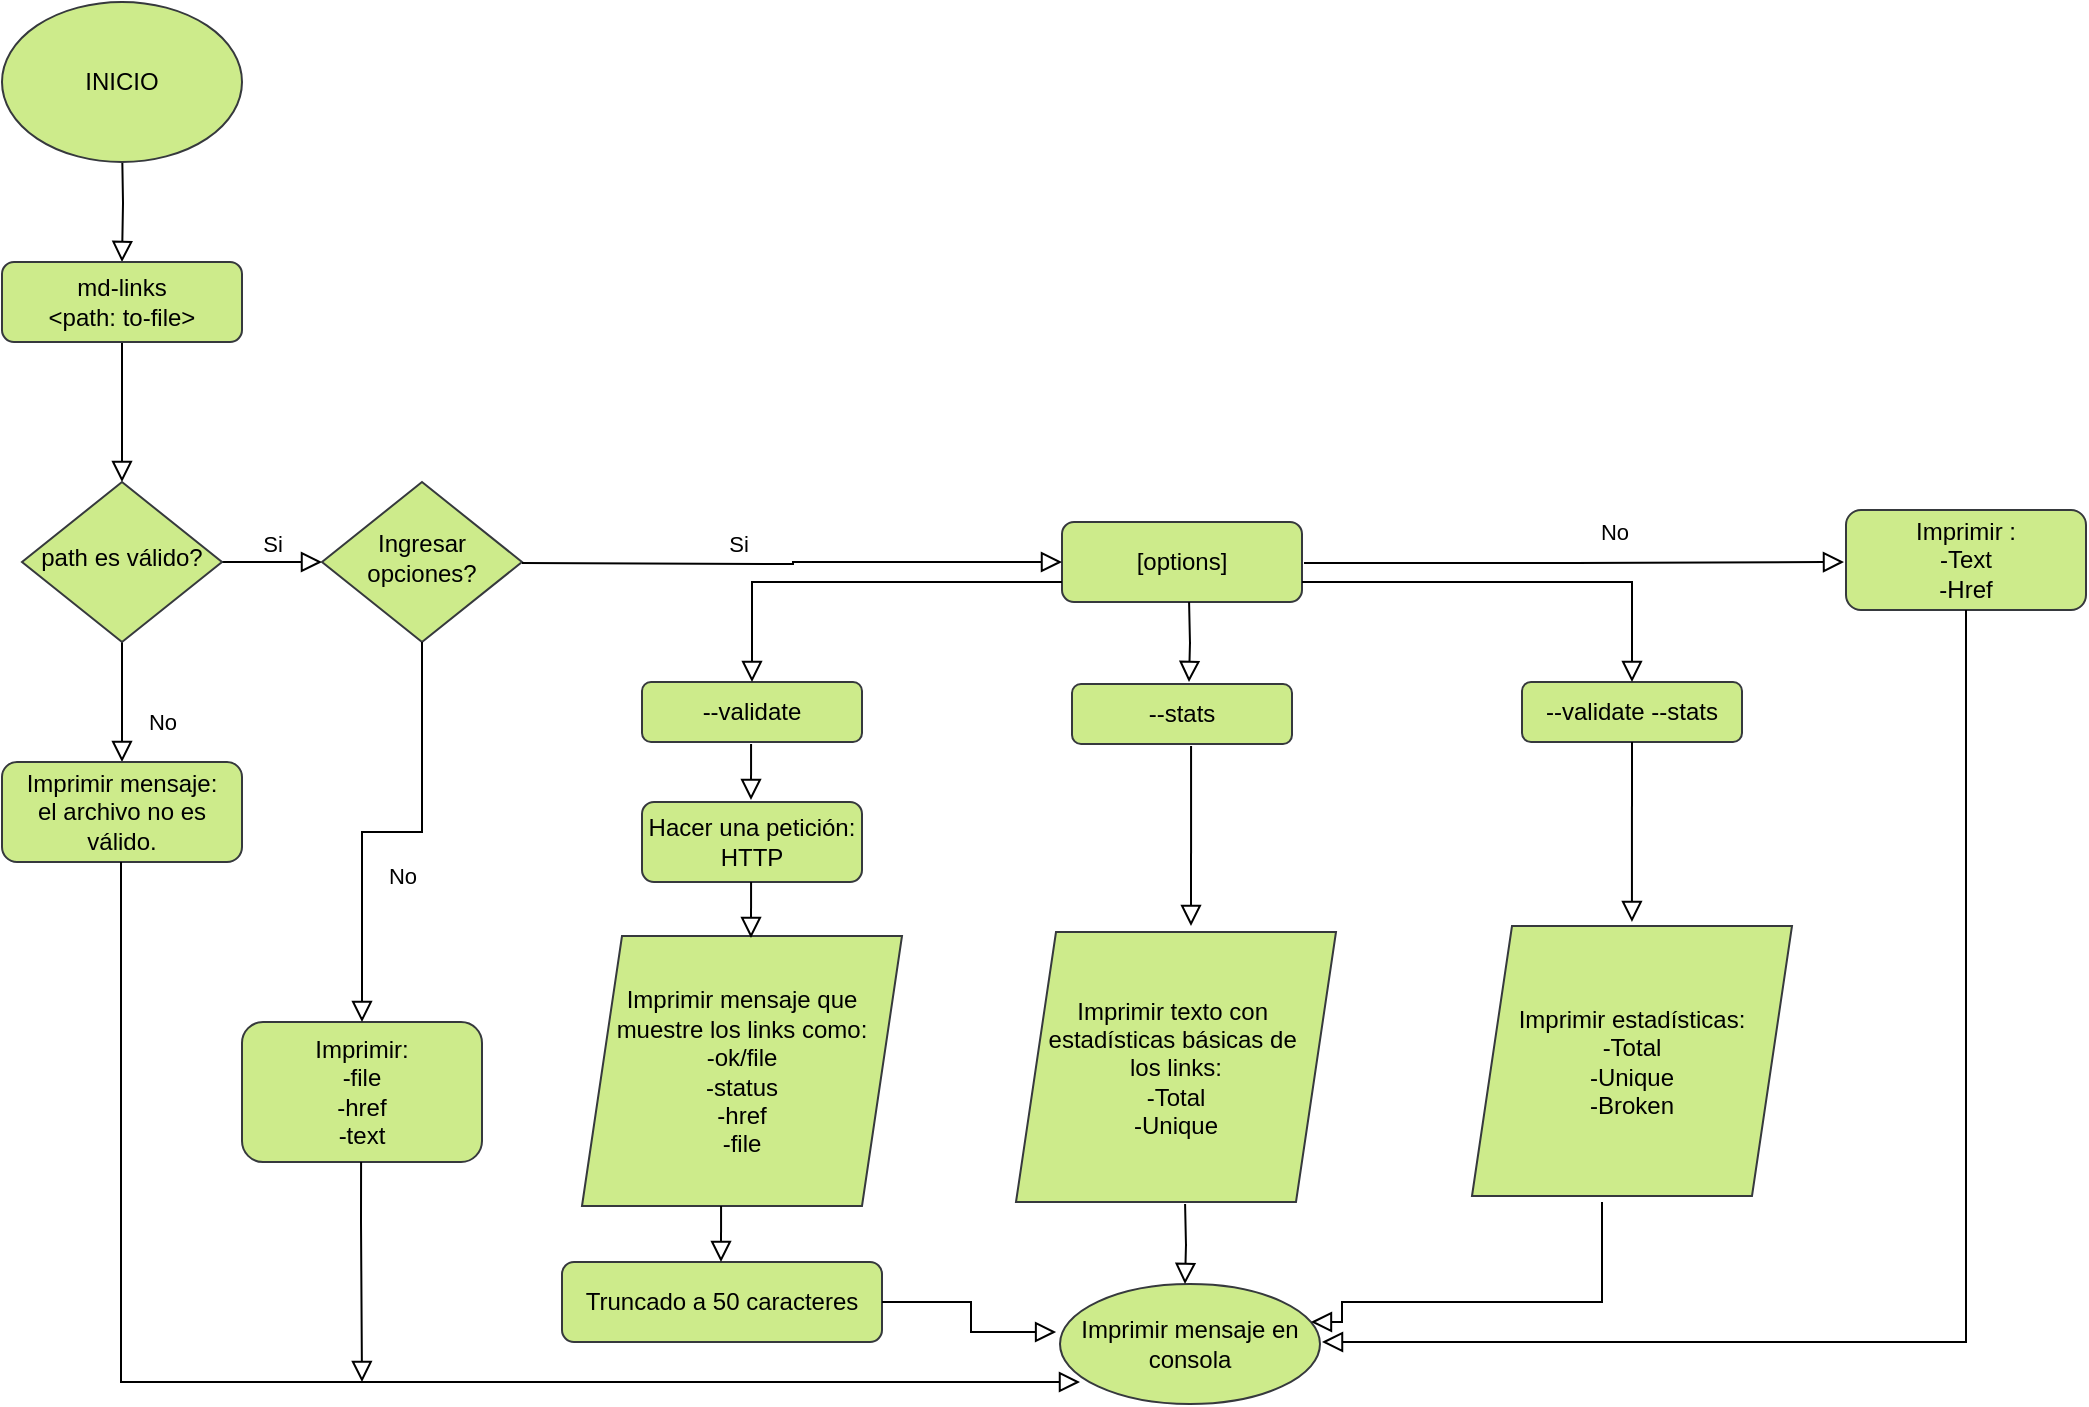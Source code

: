 <mxfile version="21.0.7" type="github">
  <diagram id="C5RBs43oDa-KdzZeNtuy" name="Page-1">
    <mxGraphModel dx="880" dy="444" grid="1" gridSize="10" guides="1" tooltips="1" connect="1" arrows="1" fold="1" page="1" pageScale="1" pageWidth="827" pageHeight="1169" math="0" shadow="0">
      <root>
        <mxCell id="WIyWlLk6GJQsqaUBKTNV-0" />
        <mxCell id="WIyWlLk6GJQsqaUBKTNV-1" parent="WIyWlLk6GJQsqaUBKTNV-0" />
        <mxCell id="WIyWlLk6GJQsqaUBKTNV-2" value="" style="rounded=0;html=1;jettySize=auto;orthogonalLoop=1;fontSize=11;endArrow=block;endFill=0;endSize=8;strokeWidth=1;shadow=0;labelBackgroundColor=none;edgeStyle=orthogonalEdgeStyle;entryX=0.5;entryY=0;entryDx=0;entryDy=0;" parent="WIyWlLk6GJQsqaUBKTNV-1" target="WIyWlLk6GJQsqaUBKTNV-7" edge="1">
          <mxGeometry relative="1" as="geometry">
            <mxPoint x="220" y="120" as="sourcePoint" />
            <mxPoint x="220" y="170" as="targetPoint" />
          </mxGeometry>
        </mxCell>
        <mxCell id="WIyWlLk6GJQsqaUBKTNV-4" value="" style="rounded=0;html=1;jettySize=auto;orthogonalLoop=1;fontSize=11;endArrow=block;endFill=0;endSize=8;strokeWidth=1;shadow=0;labelBackgroundColor=none;edgeStyle=orthogonalEdgeStyle;exitX=0.5;exitY=1;exitDx=0;exitDy=0;" parent="WIyWlLk6GJQsqaUBKTNV-1" source="WIyWlLk6GJQsqaUBKTNV-7" target="WIyWlLk6GJQsqaUBKTNV-10" edge="1">
          <mxGeometry y="20" relative="1" as="geometry">
            <mxPoint as="offset" />
            <mxPoint x="220" y="250" as="sourcePoint" />
          </mxGeometry>
        </mxCell>
        <mxCell id="WIyWlLk6GJQsqaUBKTNV-7" value="md-links&lt;br&gt;&amp;lt;path: to-file&amp;gt;" style="rounded=1;whiteSpace=wrap;html=1;fontSize=12;glass=0;strokeWidth=1;shadow=0;fillColor=#cdeb8b;strokeColor=#36393d;" parent="WIyWlLk6GJQsqaUBKTNV-1" vertex="1">
          <mxGeometry x="160" y="180" width="120" height="40" as="geometry" />
        </mxCell>
        <mxCell id="WIyWlLk6GJQsqaUBKTNV-8" value="No" style="rounded=0;html=1;jettySize=auto;orthogonalLoop=1;fontSize=11;endArrow=block;endFill=0;endSize=8;strokeWidth=1;shadow=0;labelBackgroundColor=none;edgeStyle=orthogonalEdgeStyle;" parent="WIyWlLk6GJQsqaUBKTNV-1" source="WIyWlLk6GJQsqaUBKTNV-10" target="WIyWlLk6GJQsqaUBKTNV-11" edge="1">
          <mxGeometry x="0.333" y="20" relative="1" as="geometry">
            <mxPoint as="offset" />
          </mxGeometry>
        </mxCell>
        <mxCell id="WIyWlLk6GJQsqaUBKTNV-9" value="Si" style="edgeStyle=orthogonalEdgeStyle;rounded=0;html=1;jettySize=auto;orthogonalLoop=1;fontSize=11;endArrow=block;endFill=0;endSize=8;strokeWidth=1;shadow=0;labelBackgroundColor=none;" parent="WIyWlLk6GJQsqaUBKTNV-1" source="WIyWlLk6GJQsqaUBKTNV-10" edge="1">
          <mxGeometry y="10" relative="1" as="geometry">
            <mxPoint as="offset" />
            <mxPoint x="320" y="330" as="targetPoint" />
          </mxGeometry>
        </mxCell>
        <mxCell id="WIyWlLk6GJQsqaUBKTNV-10" value="path es válido?" style="rhombus;whiteSpace=wrap;html=1;shadow=0;fontFamily=Helvetica;fontSize=12;align=center;strokeWidth=1;spacing=6;spacingTop=-4;fillColor=#cdeb8b;strokeColor=#36393d;" parent="WIyWlLk6GJQsqaUBKTNV-1" vertex="1">
          <mxGeometry x="170" y="290" width="100" height="80" as="geometry" />
        </mxCell>
        <mxCell id="WIyWlLk6GJQsqaUBKTNV-11" value="Imprimir mensaje:&lt;br&gt;el archivo no es válido." style="rounded=1;whiteSpace=wrap;html=1;fontSize=12;glass=0;strokeWidth=1;shadow=0;fillColor=#cdeb8b;strokeColor=#36393d;" parent="WIyWlLk6GJQsqaUBKTNV-1" vertex="1">
          <mxGeometry x="160" y="430" width="120" height="50" as="geometry" />
        </mxCell>
        <mxCell id="S9L2PKYKAk1QwuGKXvdE-0" value="INICIO" style="ellipse;whiteSpace=wrap;html=1;fillColor=#cdeb8b;strokeColor=#36393d;" vertex="1" parent="WIyWlLk6GJQsqaUBKTNV-1">
          <mxGeometry x="160" y="50" width="120" height="80" as="geometry" />
        </mxCell>
        <mxCell id="S9L2PKYKAk1QwuGKXvdE-1" value="Ingresar opciones?" style="rhombus;whiteSpace=wrap;html=1;shadow=0;fontFamily=Helvetica;fontSize=12;align=center;strokeWidth=1;spacing=6;spacingTop=-4;fillColor=#cdeb8b;strokeColor=#36393d;" vertex="1" parent="WIyWlLk6GJQsqaUBKTNV-1">
          <mxGeometry x="320" y="290" width="100" height="80" as="geometry" />
        </mxCell>
        <mxCell id="S9L2PKYKAk1QwuGKXvdE-3" value="[options]" style="rounded=1;whiteSpace=wrap;html=1;fillColor=#cdeb8b;strokeColor=#36393d;" vertex="1" parent="WIyWlLk6GJQsqaUBKTNV-1">
          <mxGeometry x="690" y="310" width="120" height="40" as="geometry" />
        </mxCell>
        <mxCell id="S9L2PKYKAk1QwuGKXvdE-4" value="Si" style="edgeStyle=orthogonalEdgeStyle;rounded=0;html=1;jettySize=auto;orthogonalLoop=1;fontSize=11;endArrow=block;endFill=0;endSize=8;strokeWidth=1;shadow=0;labelBackgroundColor=none;entryX=0;entryY=0.5;entryDx=0;entryDy=0;" edge="1" parent="WIyWlLk6GJQsqaUBKTNV-1" target="S9L2PKYKAk1QwuGKXvdE-3">
          <mxGeometry x="-0.204" y="11" relative="1" as="geometry">
            <mxPoint y="1" as="offset" />
            <mxPoint x="420" y="330.5" as="sourcePoint" />
            <mxPoint x="470" y="330.5" as="targetPoint" />
          </mxGeometry>
        </mxCell>
        <mxCell id="S9L2PKYKAk1QwuGKXvdE-5" value="Imprimir:&lt;br&gt;-file&lt;br&gt;-href&lt;br&gt;-text" style="rounded=1;whiteSpace=wrap;html=1;fontSize=12;glass=0;strokeWidth=1;shadow=0;fillColor=#cdeb8b;strokeColor=#36393d;" vertex="1" parent="WIyWlLk6GJQsqaUBKTNV-1">
          <mxGeometry x="280" y="560" width="120" height="70" as="geometry" />
        </mxCell>
        <mxCell id="S9L2PKYKAk1QwuGKXvdE-6" value="--validate" style="rounded=1;whiteSpace=wrap;html=1;fillColor=#cdeb8b;strokeColor=#36393d;" vertex="1" parent="WIyWlLk6GJQsqaUBKTNV-1">
          <mxGeometry x="480" y="390" width="110" height="30" as="geometry" />
        </mxCell>
        <mxCell id="S9L2PKYKAk1QwuGKXvdE-8" value="--stats" style="rounded=1;whiteSpace=wrap;html=1;fillColor=#cdeb8b;strokeColor=#36393d;" vertex="1" parent="WIyWlLk6GJQsqaUBKTNV-1">
          <mxGeometry x="695" y="391" width="110" height="30" as="geometry" />
        </mxCell>
        <mxCell id="S9L2PKYKAk1QwuGKXvdE-9" value="--validate --stats" style="rounded=1;whiteSpace=wrap;html=1;fillColor=#cdeb8b;strokeColor=#36393d;" vertex="1" parent="WIyWlLk6GJQsqaUBKTNV-1">
          <mxGeometry x="920" y="390" width="110" height="30" as="geometry" />
        </mxCell>
        <mxCell id="S9L2PKYKAk1QwuGKXvdE-11" value="Hacer una petición: HTTP" style="rounded=1;whiteSpace=wrap;html=1;fillColor=#cdeb8b;strokeColor=#36393d;" vertex="1" parent="WIyWlLk6GJQsqaUBKTNV-1">
          <mxGeometry x="480" y="450" width="110" height="40" as="geometry" />
        </mxCell>
        <mxCell id="S9L2PKYKAk1QwuGKXvdE-12" value="Imprimir mensaje que muestre los links como:&lt;br&gt;-ok/file&lt;br&gt;-status&lt;br&gt;-href&lt;br&gt;-file" style="shape=parallelogram;perimeter=parallelogramPerimeter;whiteSpace=wrap;html=1;fixedSize=1;fillColor=#cdeb8b;strokeColor=#36393d;" vertex="1" parent="WIyWlLk6GJQsqaUBKTNV-1">
          <mxGeometry x="450" y="517" width="160" height="135" as="geometry" />
        </mxCell>
        <mxCell id="S9L2PKYKAk1QwuGKXvdE-14" value="Truncado a 50 caracteres" style="rounded=1;whiteSpace=wrap;html=1;fillColor=#cdeb8b;strokeColor=#36393d;" vertex="1" parent="WIyWlLk6GJQsqaUBKTNV-1">
          <mxGeometry x="440" y="680" width="160" height="40" as="geometry" />
        </mxCell>
        <mxCell id="S9L2PKYKAk1QwuGKXvdE-15" value="Imprimir mensaje en consola" style="ellipse;whiteSpace=wrap;html=1;fillColor=#cdeb8b;strokeColor=#36393d;" vertex="1" parent="WIyWlLk6GJQsqaUBKTNV-1">
          <mxGeometry x="689" y="691" width="130" height="60" as="geometry" />
        </mxCell>
        <mxCell id="S9L2PKYKAk1QwuGKXvdE-16" value="Imprimir texto con&amp;nbsp;&lt;br&gt;estadísticas básicas de&amp;nbsp;&lt;br&gt;los links:&lt;br&gt;-Total&lt;br&gt;-Unique" style="shape=parallelogram;perimeter=parallelogramPerimeter;whiteSpace=wrap;html=1;fixedSize=1;fillColor=#cdeb8b;strokeColor=#36393d;" vertex="1" parent="WIyWlLk6GJQsqaUBKTNV-1">
          <mxGeometry x="667" y="515" width="160" height="135" as="geometry" />
        </mxCell>
        <mxCell id="S9L2PKYKAk1QwuGKXvdE-17" value="Imprimir estadísticas:&lt;br&gt;-Total&lt;br&gt;-Unique&lt;br&gt;-Broken" style="shape=parallelogram;perimeter=parallelogramPerimeter;whiteSpace=wrap;html=1;fixedSize=1;fillColor=#cdeb8b;strokeColor=#36393d;" vertex="1" parent="WIyWlLk6GJQsqaUBKTNV-1">
          <mxGeometry x="895" y="512" width="160" height="135" as="geometry" />
        </mxCell>
        <mxCell id="S9L2PKYKAk1QwuGKXvdE-18" value="Imprimir :&lt;br&gt;-Text&lt;br&gt;-Href" style="rounded=1;whiteSpace=wrap;html=1;fillColor=#cdeb8b;strokeColor=#36393d;" vertex="1" parent="WIyWlLk6GJQsqaUBKTNV-1">
          <mxGeometry x="1082" y="304" width="120" height="50" as="geometry" />
        </mxCell>
        <mxCell id="S9L2PKYKAk1QwuGKXvdE-19" value="No" style="edgeStyle=orthogonalEdgeStyle;rounded=0;html=1;jettySize=auto;orthogonalLoop=1;fontSize=11;endArrow=block;endFill=0;endSize=8;strokeWidth=1;shadow=0;labelBackgroundColor=none;entryX=0;entryY=0.5;entryDx=0;entryDy=0;" edge="1" parent="WIyWlLk6GJQsqaUBKTNV-1">
          <mxGeometry x="0.149" y="15" relative="1" as="geometry">
            <mxPoint as="offset" />
            <mxPoint x="811" y="330.5" as="sourcePoint" />
            <mxPoint x="1081" y="330" as="targetPoint" />
            <Array as="points">
              <mxPoint x="946" y="330" />
            </Array>
          </mxGeometry>
        </mxCell>
        <mxCell id="S9L2PKYKAk1QwuGKXvdE-20" value="" style="edgeStyle=orthogonalEdgeStyle;rounded=0;html=1;jettySize=auto;orthogonalLoop=1;fontSize=11;endArrow=block;endFill=0;endSize=8;strokeWidth=1;shadow=0;labelBackgroundColor=none;exitX=0.5;exitY=1;exitDx=0;exitDy=0;" edge="1" parent="WIyWlLk6GJQsqaUBKTNV-1" source="S9L2PKYKAk1QwuGKXvdE-18">
          <mxGeometry x="0.149" y="15" relative="1" as="geometry">
            <mxPoint as="offset" />
            <mxPoint x="1106" y="490.5" as="sourcePoint" />
            <mxPoint x="820" y="720" as="targetPoint" />
            <Array as="points">
              <mxPoint x="1142" y="720" />
            </Array>
          </mxGeometry>
        </mxCell>
        <mxCell id="S9L2PKYKAk1QwuGKXvdE-21" value="" style="edgeStyle=orthogonalEdgeStyle;rounded=0;html=1;jettySize=auto;orthogonalLoop=1;fontSize=11;endArrow=block;endFill=0;endSize=8;strokeWidth=1;shadow=0;labelBackgroundColor=none;" edge="1" parent="WIyWlLk6GJQsqaUBKTNV-1" target="S9L2PKYKAk1QwuGKXvdE-15">
          <mxGeometry x="0.149" y="15" relative="1" as="geometry">
            <mxPoint as="offset" />
            <mxPoint x="960" y="650" as="sourcePoint" />
            <mxPoint x="830" y="690" as="targetPoint" />
            <Array as="points">
              <mxPoint x="960" y="700" />
              <mxPoint x="830" y="700" />
              <mxPoint x="830" y="710" />
            </Array>
          </mxGeometry>
        </mxCell>
        <mxCell id="S9L2PKYKAk1QwuGKXvdE-23" value="" style="edgeStyle=orthogonalEdgeStyle;rounded=0;html=1;jettySize=auto;orthogonalLoop=1;fontSize=11;endArrow=block;endFill=0;endSize=8;strokeWidth=1;shadow=0;labelBackgroundColor=none;entryX=0.556;entryY=-0.03;entryDx=0;entryDy=0;entryPerimeter=0;" edge="1" parent="WIyWlLk6GJQsqaUBKTNV-1">
          <mxGeometry x="0.149" y="15" relative="1" as="geometry">
            <mxPoint as="offset" />
            <mxPoint x="975" y="420" as="sourcePoint" />
            <mxPoint x="974.96" y="509.95" as="targetPoint" />
            <Array as="points" />
          </mxGeometry>
        </mxCell>
        <mxCell id="S9L2PKYKAk1QwuGKXvdE-24" value="" style="edgeStyle=orthogonalEdgeStyle;rounded=0;html=1;jettySize=auto;orthogonalLoop=1;fontSize=11;endArrow=block;endFill=0;endSize=8;strokeWidth=1;shadow=0;labelBackgroundColor=none;entryX=0.556;entryY=-0.03;entryDx=0;entryDy=0;entryPerimeter=0;" edge="1" parent="WIyWlLk6GJQsqaUBKTNV-1">
          <mxGeometry x="0.149" y="15" relative="1" as="geometry">
            <mxPoint as="offset" />
            <mxPoint x="754.54" y="422.05" as="sourcePoint" />
            <mxPoint x="754.5" y="512" as="targetPoint" />
            <Array as="points" />
          </mxGeometry>
        </mxCell>
        <mxCell id="S9L2PKYKAk1QwuGKXvdE-25" value="" style="edgeStyle=orthogonalEdgeStyle;rounded=0;html=1;jettySize=auto;orthogonalLoop=1;fontSize=11;endArrow=block;endFill=0;endSize=8;strokeWidth=1;shadow=0;labelBackgroundColor=none;entryX=0.5;entryY=0;entryDx=0;entryDy=0;exitX=1;exitY=0.75;exitDx=0;exitDy=0;" edge="1" parent="WIyWlLk6GJQsqaUBKTNV-1" source="S9L2PKYKAk1QwuGKXvdE-3" target="S9L2PKYKAk1QwuGKXvdE-9">
          <mxGeometry x="0.149" y="15" relative="1" as="geometry">
            <mxPoint as="offset" />
            <mxPoint x="870.04" y="350" as="sourcePoint" />
            <mxPoint x="870" y="439.95" as="targetPoint" />
            <Array as="points" />
          </mxGeometry>
        </mxCell>
        <mxCell id="S9L2PKYKAk1QwuGKXvdE-27" value="" style="edgeStyle=orthogonalEdgeStyle;rounded=0;html=1;jettySize=auto;orthogonalLoop=1;fontSize=11;endArrow=block;endFill=0;endSize=8;strokeWidth=1;shadow=0;labelBackgroundColor=none;" edge="1" parent="WIyWlLk6GJQsqaUBKTNV-1">
          <mxGeometry x="0.149" y="15" relative="1" as="geometry">
            <mxPoint as="offset" />
            <mxPoint x="753.54" y="350" as="sourcePoint" />
            <mxPoint x="753.5" y="389.97" as="targetPoint" />
            <Array as="points" />
          </mxGeometry>
        </mxCell>
        <mxCell id="S9L2PKYKAk1QwuGKXvdE-29" value="" style="rounded=0;html=1;jettySize=auto;orthogonalLoop=1;fontSize=11;endArrow=block;endFill=0;endSize=8;strokeWidth=1;shadow=0;labelBackgroundColor=none;edgeStyle=orthogonalEdgeStyle;entryX=0.077;entryY=0.833;entryDx=0;entryDy=0;entryPerimeter=0;" edge="1" parent="WIyWlLk6GJQsqaUBKTNV-1" target="S9L2PKYKAk1QwuGKXvdE-15">
          <mxGeometry x="0.333" y="20" relative="1" as="geometry">
            <mxPoint as="offset" />
            <mxPoint x="219.5" y="480" as="sourcePoint" />
            <mxPoint x="220" y="720" as="targetPoint" />
            <Array as="points">
              <mxPoint x="220" y="740" />
            </Array>
          </mxGeometry>
        </mxCell>
        <mxCell id="S9L2PKYKAk1QwuGKXvdE-30" value="" style="edgeStyle=orthogonalEdgeStyle;rounded=0;html=1;jettySize=auto;orthogonalLoop=1;fontSize=11;endArrow=block;endFill=0;endSize=8;strokeWidth=1;shadow=0;labelBackgroundColor=none;" edge="1" parent="WIyWlLk6GJQsqaUBKTNV-1">
          <mxGeometry x="0.149" y="15" relative="1" as="geometry">
            <mxPoint as="offset" />
            <mxPoint x="751.54" y="651" as="sourcePoint" />
            <mxPoint x="751.5" y="691" as="targetPoint" />
            <Array as="points" />
          </mxGeometry>
        </mxCell>
        <mxCell id="S9L2PKYKAk1QwuGKXvdE-32" value="" style="edgeStyle=orthogonalEdgeStyle;rounded=0;html=1;jettySize=auto;orthogonalLoop=1;fontSize=11;endArrow=block;endFill=0;endSize=8;strokeWidth=1;shadow=0;labelBackgroundColor=none;" edge="1" parent="WIyWlLk6GJQsqaUBKTNV-1">
          <mxGeometry x="0.149" y="15" relative="1" as="geometry">
            <mxPoint as="offset" />
            <mxPoint x="519.54" y="652" as="sourcePoint" />
            <mxPoint x="519.5" y="680" as="targetPoint" />
            <Array as="points" />
          </mxGeometry>
        </mxCell>
        <mxCell id="S9L2PKYKAk1QwuGKXvdE-33" value="" style="edgeStyle=orthogonalEdgeStyle;rounded=0;html=1;jettySize=auto;orthogonalLoop=1;fontSize=11;endArrow=block;endFill=0;endSize=8;strokeWidth=1;shadow=0;labelBackgroundColor=none;" edge="1" parent="WIyWlLk6GJQsqaUBKTNV-1">
          <mxGeometry x="0.149" y="15" relative="1" as="geometry">
            <mxPoint as="offset" />
            <mxPoint x="534.54" y="490" as="sourcePoint" />
            <mxPoint x="534.5" y="518" as="targetPoint" />
            <Array as="points" />
          </mxGeometry>
        </mxCell>
        <mxCell id="S9L2PKYKAk1QwuGKXvdE-35" value="" style="edgeStyle=orthogonalEdgeStyle;rounded=0;html=1;jettySize=auto;orthogonalLoop=1;fontSize=11;endArrow=block;endFill=0;endSize=8;strokeWidth=1;shadow=0;labelBackgroundColor=none;" edge="1" parent="WIyWlLk6GJQsqaUBKTNV-1">
          <mxGeometry x="0.149" y="15" relative="1" as="geometry">
            <mxPoint as="offset" />
            <mxPoint x="534.54" y="421" as="sourcePoint" />
            <mxPoint x="534.5" y="449" as="targetPoint" />
            <Array as="points" />
          </mxGeometry>
        </mxCell>
        <mxCell id="S9L2PKYKAk1QwuGKXvdE-36" value="" style="edgeStyle=orthogonalEdgeStyle;rounded=0;html=1;jettySize=auto;orthogonalLoop=1;fontSize=11;endArrow=block;endFill=0;endSize=8;strokeWidth=1;shadow=0;labelBackgroundColor=none;entryX=0.5;entryY=0;entryDx=0;entryDy=0;exitX=0;exitY=0.75;exitDx=0;exitDy=0;" edge="1" parent="WIyWlLk6GJQsqaUBKTNV-1" source="S9L2PKYKAk1QwuGKXvdE-3" target="S9L2PKYKAk1QwuGKXvdE-6">
          <mxGeometry x="0.149" y="15" relative="1" as="geometry">
            <mxPoint as="offset" />
            <mxPoint x="680" y="340" as="sourcePoint" />
            <mxPoint x="450" y="480" as="targetPoint" />
            <Array as="points" />
          </mxGeometry>
        </mxCell>
        <mxCell id="S9L2PKYKAk1QwuGKXvdE-37" value="" style="edgeStyle=orthogonalEdgeStyle;rounded=0;html=1;jettySize=auto;orthogonalLoop=1;fontSize=11;endArrow=block;endFill=0;endSize=8;strokeWidth=1;shadow=0;labelBackgroundColor=none;entryX=-0.015;entryY=0.4;entryDx=0;entryDy=0;entryPerimeter=0;exitX=1;exitY=0.5;exitDx=0;exitDy=0;" edge="1" parent="WIyWlLk6GJQsqaUBKTNV-1" source="S9L2PKYKAk1QwuGKXvdE-14" target="S9L2PKYKAk1QwuGKXvdE-15">
          <mxGeometry x="0.149" y="15" relative="1" as="geometry">
            <mxPoint as="offset" />
            <mxPoint x="610" y="700" as="sourcePoint" />
            <mxPoint x="640" y="728" as="targetPoint" />
            <Array as="points" />
          </mxGeometry>
        </mxCell>
        <mxCell id="S9L2PKYKAk1QwuGKXvdE-38" value="" style="edgeStyle=orthogonalEdgeStyle;rounded=0;html=1;jettySize=auto;orthogonalLoop=1;fontSize=11;endArrow=block;endFill=0;endSize=8;strokeWidth=1;shadow=0;labelBackgroundColor=none;" edge="1" parent="WIyWlLk6GJQsqaUBKTNV-1">
          <mxGeometry x="0.149" y="15" relative="1" as="geometry">
            <mxPoint as="offset" />
            <mxPoint x="339.54" y="630" as="sourcePoint" />
            <mxPoint x="340" y="740" as="targetPoint" />
            <Array as="points">
              <mxPoint x="340" y="660" />
              <mxPoint x="340" y="660" />
            </Array>
          </mxGeometry>
        </mxCell>
        <mxCell id="S9L2PKYKAk1QwuGKXvdE-40" value="No" style="rounded=0;html=1;jettySize=auto;orthogonalLoop=1;fontSize=11;endArrow=block;endFill=0;endSize=8;strokeWidth=1;shadow=0;labelBackgroundColor=none;edgeStyle=orthogonalEdgeStyle;exitX=0.5;exitY=1;exitDx=0;exitDy=0;entryX=0.5;entryY=0;entryDx=0;entryDy=0;" edge="1" parent="WIyWlLk6GJQsqaUBKTNV-1" source="S9L2PKYKAk1QwuGKXvdE-1" target="S9L2PKYKAk1QwuGKXvdE-5">
          <mxGeometry x="0.333" y="20" relative="1" as="geometry">
            <mxPoint as="offset" />
            <mxPoint x="339.5" y="490" as="sourcePoint" />
            <mxPoint x="339.5" y="550" as="targetPoint" />
          </mxGeometry>
        </mxCell>
      </root>
    </mxGraphModel>
  </diagram>
</mxfile>
